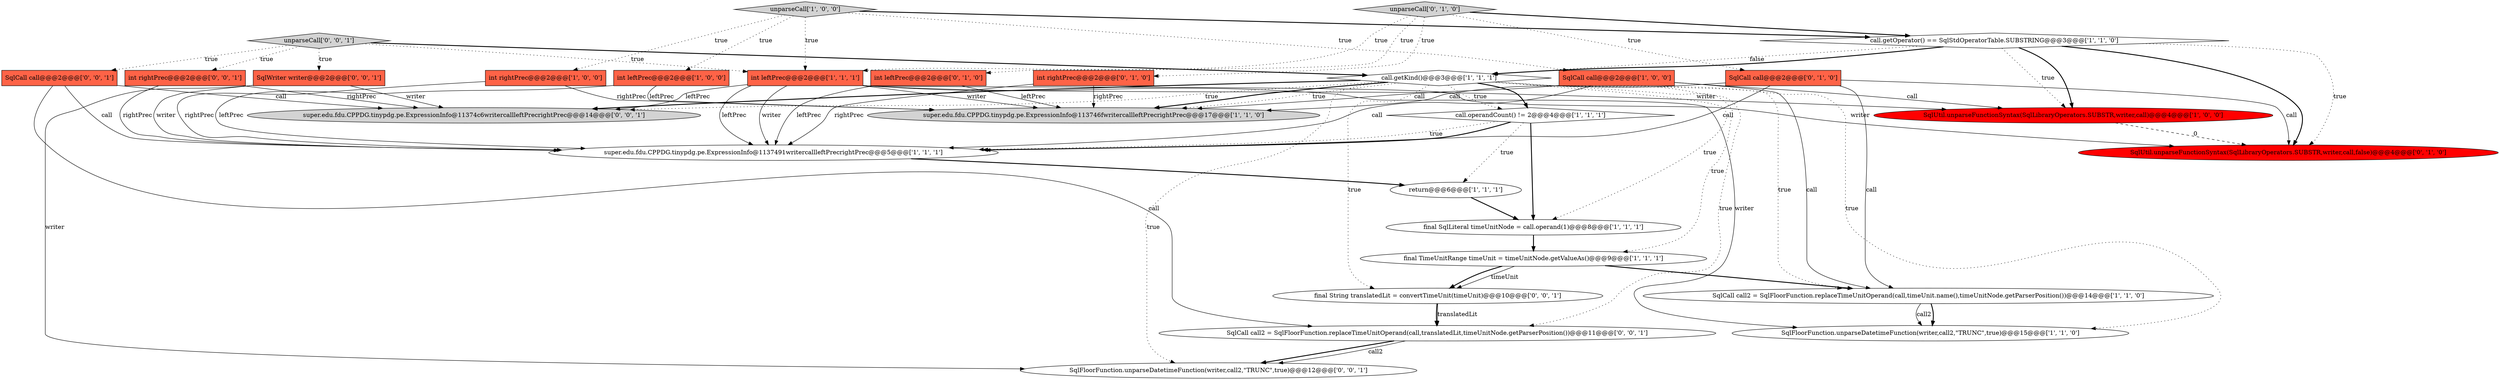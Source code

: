 digraph {
20 [style = filled, label = "SqlUtil.unparseFunctionSyntax(SqlLibraryOperators.SUBSTR,writer,call,false)@@@4@@@['0', '1', '0']", fillcolor = red, shape = ellipse image = "AAA1AAABBB2BBB"];
11 [style = filled, label = "unparseCall['1', '0', '0']", fillcolor = lightgray, shape = diamond image = "AAA0AAABBB1BBB"];
2 [style = filled, label = "super.edu.fdu.CPPDG.tinypdg.pe.ExpressionInfo@1137491writercallleftPrecrightPrec@@@5@@@['1', '1', '1']", fillcolor = white, shape = ellipse image = "AAA0AAABBB1BBB"];
0 [style = filled, label = "int rightPrec@@@2@@@['1', '0', '0']", fillcolor = tomato, shape = box image = "AAA0AAABBB1BBB"];
10 [style = filled, label = "call.operandCount() != 2@@@4@@@['1', '1', '1']", fillcolor = white, shape = diamond image = "AAA0AAABBB1BBB"];
21 [style = filled, label = "final String translatedLit = convertTimeUnit(timeUnit)@@@10@@@['0', '0', '1']", fillcolor = white, shape = ellipse image = "AAA0AAABBB3BBB"];
27 [style = filled, label = "super.edu.fdu.CPPDG.tinypdg.pe.ExpressionInfo@11374c6writercallleftPrecrightPrec@@@14@@@['0', '0', '1']", fillcolor = lightgray, shape = ellipse image = "AAA0AAABBB3BBB"];
16 [style = filled, label = "unparseCall['0', '1', '0']", fillcolor = lightgray, shape = diamond image = "AAA0AAABBB2BBB"];
5 [style = filled, label = "SqlCall call2 = SqlFloorFunction.replaceTimeUnitOperand(call,timeUnit.name(),timeUnitNode.getParserPosition())@@@14@@@['1', '1', '0']", fillcolor = white, shape = ellipse image = "AAA0AAABBB1BBB"];
24 [style = filled, label = "SqlWriter writer@@@2@@@['0', '0', '1']", fillcolor = tomato, shape = box image = "AAA0AAABBB3BBB"];
22 [style = filled, label = "SqlFloorFunction.unparseDatetimeFunction(writer,call2,\"TRUNC\",true)@@@12@@@['0', '0', '1']", fillcolor = white, shape = ellipse image = "AAA0AAABBB3BBB"];
17 [style = filled, label = "SqlCall call@@@2@@@['0', '1', '0']", fillcolor = tomato, shape = box image = "AAA0AAABBB2BBB"];
23 [style = filled, label = "unparseCall['0', '0', '1']", fillcolor = lightgray, shape = diamond image = "AAA0AAABBB3BBB"];
12 [style = filled, label = "call.getKind()@@@3@@@['1', '1', '1']", fillcolor = white, shape = diamond image = "AAA0AAABBB1BBB"];
3 [style = filled, label = "final TimeUnitRange timeUnit = timeUnitNode.getValueAs()@@@9@@@['1', '1', '1']", fillcolor = white, shape = ellipse image = "AAA0AAABBB1BBB"];
7 [style = filled, label = "SqlUtil.unparseFunctionSyntax(SqlLibraryOperators.SUBSTR,writer,call)@@@4@@@['1', '0', '0']", fillcolor = red, shape = ellipse image = "AAA1AAABBB1BBB"];
26 [style = filled, label = "int rightPrec@@@2@@@['0', '0', '1']", fillcolor = tomato, shape = box image = "AAA0AAABBB3BBB"];
18 [style = filled, label = "int leftPrec@@@2@@@['0', '1', '0']", fillcolor = tomato, shape = box image = "AAA0AAABBB2BBB"];
8 [style = filled, label = "SqlCall call@@@2@@@['1', '0', '0']", fillcolor = tomato, shape = box image = "AAA0AAABBB1BBB"];
1 [style = filled, label = "final SqlLiteral timeUnitNode = call.operand(1)@@@8@@@['1', '1', '1']", fillcolor = white, shape = ellipse image = "AAA0AAABBB1BBB"];
25 [style = filled, label = "SqlCall call@@@2@@@['0', '0', '1']", fillcolor = tomato, shape = box image = "AAA0AAABBB3BBB"];
6 [style = filled, label = "int leftPrec@@@2@@@['1', '0', '0']", fillcolor = tomato, shape = box image = "AAA0AAABBB1BBB"];
4 [style = filled, label = "call.getOperator() == SqlStdOperatorTable.SUBSTRING@@@3@@@['1', '1', '0']", fillcolor = white, shape = diamond image = "AAA0AAABBB1BBB"];
28 [style = filled, label = "SqlCall call2 = SqlFloorFunction.replaceTimeUnitOperand(call,translatedLit,timeUnitNode.getParserPosition())@@@11@@@['0', '0', '1']", fillcolor = white, shape = ellipse image = "AAA0AAABBB3BBB"];
9 [style = filled, label = "int leftPrec@@@2@@@['1', '1', '1']", fillcolor = tomato, shape = box image = "AAA0AAABBB1BBB"];
13 [style = filled, label = "return@@@6@@@['1', '1', '1']", fillcolor = white, shape = ellipse image = "AAA0AAABBB1BBB"];
15 [style = filled, label = "super.edu.fdu.CPPDG.tinypdg.pe.ExpressionInfo@113746fwritercallleftPrecrightPrec@@@17@@@['1', '1', '0']", fillcolor = lightgray, shape = ellipse image = "AAA0AAABBB1BBB"];
19 [style = filled, label = "int rightPrec@@@2@@@['0', '1', '0']", fillcolor = tomato, shape = box image = "AAA0AAABBB2BBB"];
14 [style = filled, label = "SqlFloorFunction.unparseDatetimeFunction(writer,call2,\"TRUNC\",true)@@@15@@@['1', '1', '0']", fillcolor = white, shape = ellipse image = "AAA0AAABBB1BBB"];
16->19 [style = dotted, label="true"];
6->2 [style = solid, label="leftPrec"];
12->3 [style = dotted, label="true"];
16->9 [style = dotted, label="true"];
9->15 [style = solid, label="writer"];
24->22 [style = solid, label="writer"];
9->27 [style = solid, label="leftPrec"];
0->2 [style = solid, label="rightPrec"];
8->2 [style = solid, label="call"];
25->27 [style = solid, label="call"];
9->20 [style = solid, label="writer"];
28->22 [style = bold, label=""];
17->2 [style = solid, label="call"];
9->2 [style = solid, label="leftPrec"];
16->17 [style = dotted, label="true"];
11->4 [style = bold, label=""];
8->15 [style = solid, label="call"];
21->28 [style = solid, label="translatedLit"];
3->21 [style = solid, label="timeUnit"];
28->22 [style = solid, label="call2"];
12->15 [style = dotted, label="true"];
12->1 [style = dotted, label="true"];
4->7 [style = dotted, label="true"];
8->7 [style = solid, label="call"];
4->20 [style = dotted, label="true"];
9->14 [style = solid, label="writer"];
11->9 [style = dotted, label="true"];
1->3 [style = bold, label=""];
7->20 [style = dashed, label="0"];
9->2 [style = solid, label="writer"];
5->14 [style = bold, label=""];
25->2 [style = solid, label="call"];
12->15 [style = bold, label=""];
12->21 [style = dotted, label="true"];
18->15 [style = solid, label="leftPrec"];
23->9 [style = dotted, label="true"];
4->7 [style = bold, label=""];
13->1 [style = bold, label=""];
21->28 [style = bold, label=""];
19->15 [style = solid, label="rightPrec"];
17->15 [style = solid, label="call"];
0->15 [style = solid, label="rightPrec"];
12->28 [style = dotted, label="true"];
2->13 [style = bold, label=""];
12->14 [style = dotted, label="true"];
8->5 [style = solid, label="call"];
9->7 [style = solid, label="writer"];
12->22 [style = dotted, label="true"];
12->27 [style = dotted, label="true"];
23->26 [style = dotted, label="true"];
12->10 [style = bold, label=""];
6->15 [style = solid, label="leftPrec"];
24->27 [style = solid, label="writer"];
3->5 [style = bold, label=""];
12->10 [style = dotted, label="true"];
10->13 [style = dotted, label="true"];
17->20 [style = solid, label="call"];
12->5 [style = dotted, label="true"];
10->2 [style = dotted, label="true"];
11->6 [style = dotted, label="true"];
5->14 [style = solid, label="call2"];
24->2 [style = solid, label="writer"];
11->0 [style = dotted, label="true"];
4->12 [style = dotted, label="false"];
4->20 [style = bold, label=""];
18->2 [style = solid, label="leftPrec"];
4->12 [style = bold, label=""];
3->21 [style = bold, label=""];
11->8 [style = dotted, label="true"];
10->2 [style = bold, label=""];
23->12 [style = bold, label=""];
26->2 [style = solid, label="rightPrec"];
25->28 [style = solid, label="call"];
16->4 [style = bold, label=""];
10->1 [style = bold, label=""];
17->5 [style = solid, label="call"];
23->24 [style = dotted, label="true"];
23->25 [style = dotted, label="true"];
12->27 [style = bold, label=""];
19->2 [style = solid, label="rightPrec"];
26->27 [style = solid, label="rightPrec"];
16->18 [style = dotted, label="true"];
}
